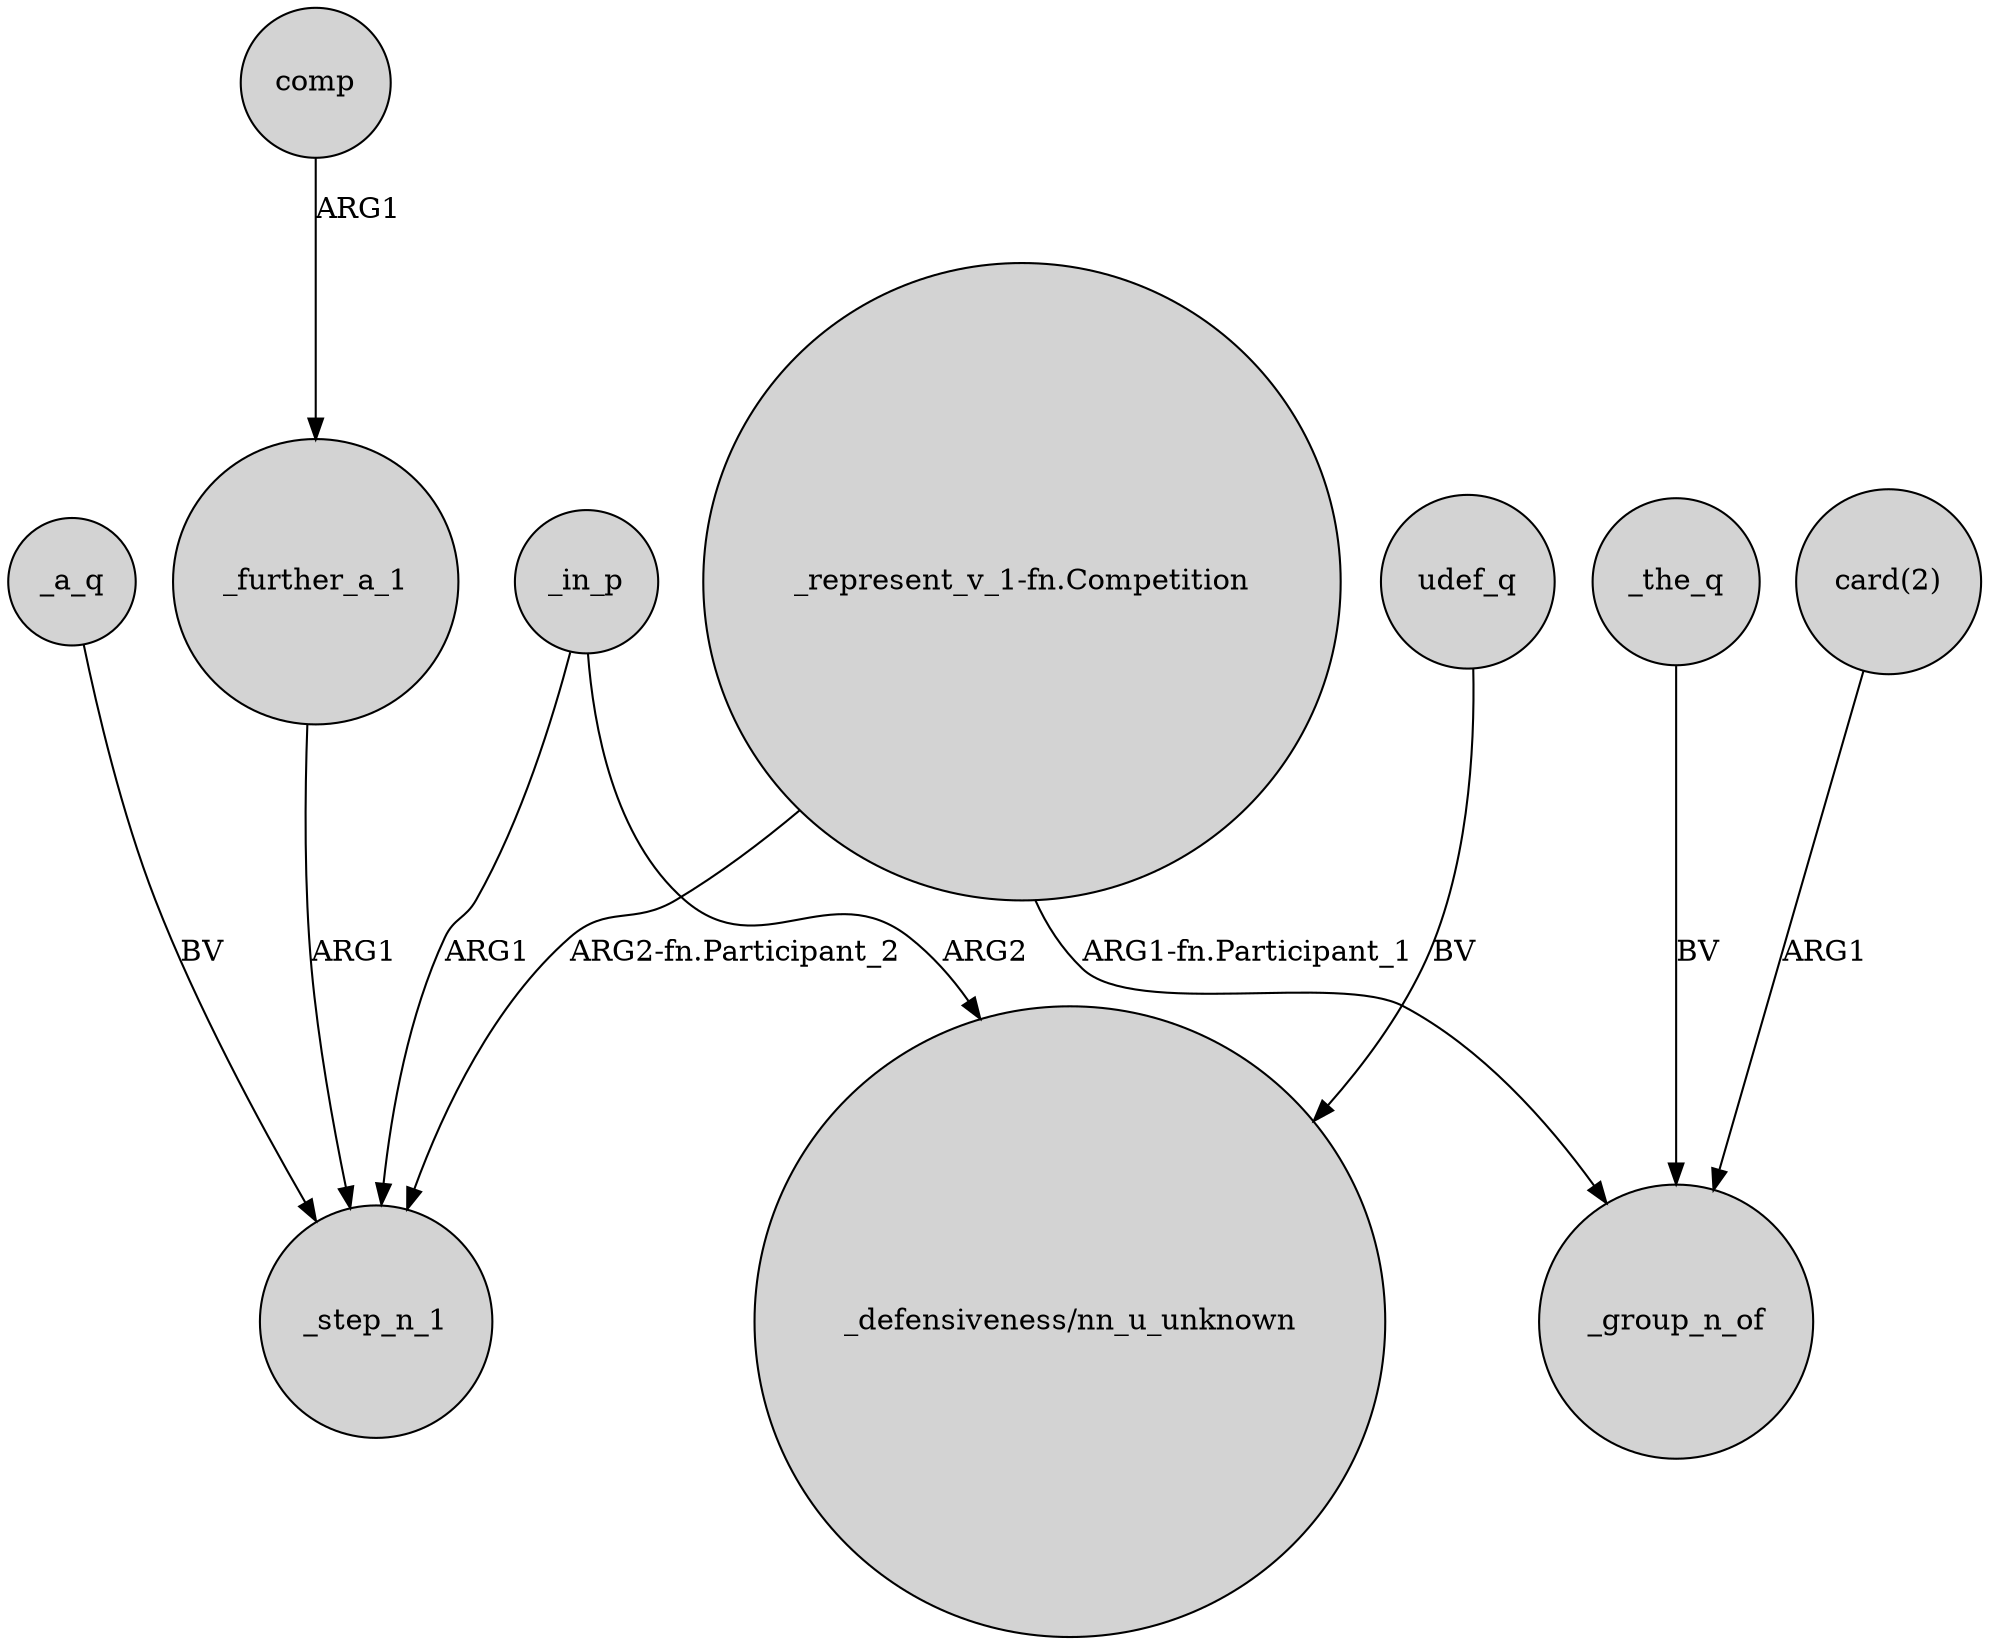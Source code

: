 digraph {
	node [shape=circle style=filled]
	comp -> _further_a_1 [label=ARG1]
	_the_q -> _group_n_of [label=BV]
	_a_q -> _step_n_1 [label=BV]
	"card(2)" -> _group_n_of [label=ARG1]
	_in_p -> "_defensiveness/nn_u_unknown" [label=ARG2]
	"_represent_v_1-fn.Competition" -> _group_n_of [label="ARG1-fn.Participant_1"]
	_in_p -> _step_n_1 [label=ARG1]
	udef_q -> "_defensiveness/nn_u_unknown" [label=BV]
	_further_a_1 -> _step_n_1 [label=ARG1]
	"_represent_v_1-fn.Competition" -> _step_n_1 [label="ARG2-fn.Participant_2"]
}
